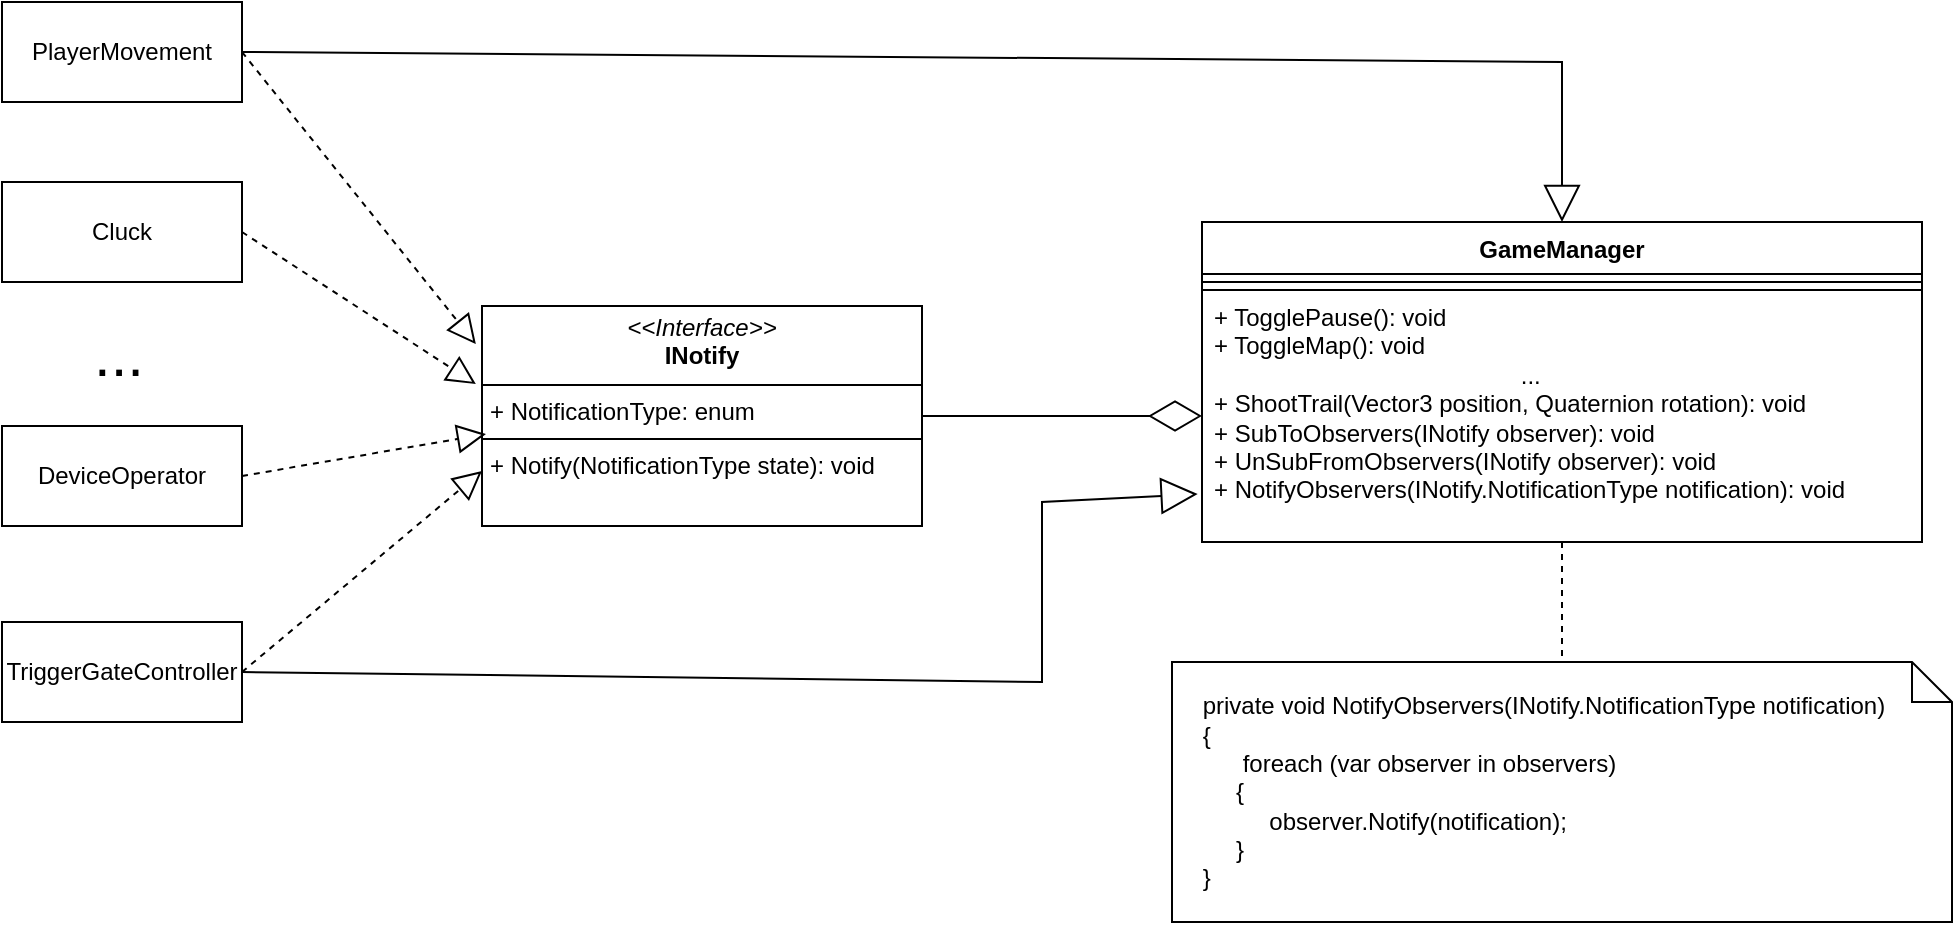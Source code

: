 <mxfile version="26.0.6">
  <diagram name="Page-1" id="tpSyJLsgmVsc1jbeHW1L">
    <mxGraphModel dx="1781" dy="648" grid="1" gridSize="10" guides="1" tooltips="1" connect="1" arrows="1" fold="1" page="1" pageScale="1" pageWidth="827" pageHeight="1169" math="0" shadow="0">
      <root>
        <mxCell id="0" />
        <mxCell id="1" parent="0" />
        <mxCell id="zJ9ajo2LfoPMXh8KIk3o-1" value="GameManager" style="swimlane;fontStyle=1;align=center;verticalAlign=top;childLayout=stackLayout;horizontal=1;startSize=26;horizontalStack=0;resizeParent=1;resizeParentMax=0;resizeLast=0;collapsible=1;marginBottom=0;whiteSpace=wrap;html=1;" vertex="1" parent="1">
          <mxGeometry x="420" y="190" width="360" height="160" as="geometry" />
        </mxCell>
        <mxCell id="zJ9ajo2LfoPMXh8KIk3o-3" value="" style="line;strokeWidth=1;fillColor=default;align=left;verticalAlign=middle;spacingTop=-1;spacingLeft=3;spacingRight=3;rotatable=0;labelPosition=right;points=[];portConstraint=eastwest;strokeColor=inherit;" vertex="1" parent="zJ9ajo2LfoPMXh8KIk3o-1">
          <mxGeometry y="26" width="360" height="8" as="geometry" />
        </mxCell>
        <mxCell id="zJ9ajo2LfoPMXh8KIk3o-4" value="+ TogglePause(): void&lt;div&gt;+ ToggleMap(): void&lt;/div&gt;&lt;div&gt;&lt;span style=&quot;white-space: pre;&quot;&gt;&#x9;&lt;/span&gt;&amp;nbsp; &amp;nbsp; &amp;nbsp; &amp;nbsp; &amp;nbsp; &amp;nbsp; &amp;nbsp; &amp;nbsp; &amp;nbsp; &amp;nbsp; &amp;nbsp; &amp;nbsp; &amp;nbsp; &amp;nbsp; &amp;nbsp; &amp;nbsp; &amp;nbsp; &amp;nbsp; &amp;nbsp; ...&lt;br&gt;&lt;/div&gt;&lt;div&gt;+ ShootTrail(Vector3 position, Quaternion rotation): void&lt;/div&gt;&lt;div&gt;+ SubToObservers(INotify observer): void&lt;/div&gt;&lt;div&gt;+ UnSubFromObservers(INotify observer): void&lt;/div&gt;&lt;div&gt;+ NotifyObservers(INotify.NotificationType notification): void&lt;/div&gt;" style="text;align=left;verticalAlign=top;spacingLeft=4;spacingRight=4;overflow=hidden;rotatable=0;points=[[0,0.5],[1,0.5]];portConstraint=eastwest;whiteSpace=wrap;html=1;fillColor=default;strokeColor=default;" vertex="1" parent="zJ9ajo2LfoPMXh8KIk3o-1">
          <mxGeometry y="34" width="360" height="126" as="geometry" />
        </mxCell>
        <mxCell id="zJ9ajo2LfoPMXh8KIk3o-5" value="&lt;p style=&quot;margin:0px;margin-top:4px;text-align:center;&quot;&gt;&lt;i&gt;&amp;lt;&amp;lt;Interface&amp;gt;&amp;gt;&lt;/i&gt;&lt;br&gt;&lt;b&gt;INotify&lt;/b&gt;&lt;/p&gt;&lt;hr size=&quot;1&quot; style=&quot;border-style:solid;&quot;&gt;&lt;p style=&quot;margin:0px;margin-left:4px;&quot;&gt;+ NotificationType: enum&lt;br&gt;&lt;/p&gt;&lt;hr size=&quot;1&quot; style=&quot;border-style:solid;&quot;&gt;&lt;p style=&quot;margin:0px;margin-left:4px;&quot;&gt;+ Notify(NotificationType state): void&lt;/p&gt;" style="verticalAlign=top;align=left;overflow=fill;html=1;whiteSpace=wrap;" vertex="1" parent="1">
          <mxGeometry x="60" y="232" width="220" height="110" as="geometry" />
        </mxCell>
        <mxCell id="zJ9ajo2LfoPMXh8KIk3o-6" value="&lt;div&gt;&amp;nbsp; &amp;nbsp;&amp;nbsp;&lt;/div&gt;&lt;div&gt;&amp;nbsp; &amp;nbsp; private void NotifyObservers(INotify.NotificationType notification)&lt;/div&gt;&lt;div&gt;&amp;nbsp; &amp;nbsp; {&lt;/div&gt;&lt;div&gt;&amp;nbsp; &amp;nbsp; &amp;nbsp; &amp;nbsp; &amp;nbsp; foreach (var observer in observers)&lt;/div&gt;&lt;div&gt;&amp;nbsp; &amp;nbsp; &amp;nbsp; &amp;nbsp; &amp;nbsp;{&lt;/div&gt;&lt;div&gt;&amp;nbsp; &amp;nbsp; &amp;nbsp; &amp;nbsp; &amp;nbsp; &amp;nbsp; &amp;nbsp; observer.Notify(notification);&lt;/div&gt;&lt;div&gt;&amp;nbsp; &amp;nbsp; &amp;nbsp; &amp;nbsp; &amp;nbsp;}&lt;/div&gt;&lt;div&gt;&amp;nbsp; &amp;nbsp; }&lt;/div&gt;&lt;div&gt;&lt;br&gt;&lt;/div&gt;" style="shape=note;size=20;whiteSpace=wrap;html=1;align=left;" vertex="1" parent="1">
          <mxGeometry x="405" y="410" width="390" height="130" as="geometry" />
        </mxCell>
        <mxCell id="zJ9ajo2LfoPMXh8KIk3o-7" value="" style="endArrow=none;dashed=1;html=1;rounded=0;exitX=0.5;exitY=1;exitDx=0;exitDy=0;exitPerimeter=0;entryX=0.5;entryY=0;entryDx=0;entryDy=0;entryPerimeter=0;" edge="1" parent="1" source="zJ9ajo2LfoPMXh8KIk3o-4" target="zJ9ajo2LfoPMXh8KIk3o-6">
          <mxGeometry width="50" height="50" relative="1" as="geometry">
            <mxPoint x="500" y="360" as="sourcePoint" />
            <mxPoint x="550" y="310" as="targetPoint" />
          </mxGeometry>
        </mxCell>
        <mxCell id="zJ9ajo2LfoPMXh8KIk3o-12" value="Cluck" style="html=1;whiteSpace=wrap;" vertex="1" parent="1">
          <mxGeometry x="-180" y="170" width="120" height="50" as="geometry" />
        </mxCell>
        <mxCell id="zJ9ajo2LfoPMXh8KIk3o-14" value="" style="endArrow=diamondThin;endFill=0;endSize=24;html=1;rounded=0;exitX=1;exitY=0.5;exitDx=0;exitDy=0;entryX=0;entryY=0.5;entryDx=0;entryDy=0;" edge="1" parent="1" source="zJ9ajo2LfoPMXh8KIk3o-5" target="zJ9ajo2LfoPMXh8KIk3o-4">
          <mxGeometry width="160" relative="1" as="geometry">
            <mxPoint x="90" y="360" as="sourcePoint" />
            <mxPoint x="250" y="360" as="targetPoint" />
          </mxGeometry>
        </mxCell>
        <mxCell id="zJ9ajo2LfoPMXh8KIk3o-15" value="" style="endArrow=block;dashed=1;endFill=0;endSize=12;html=1;rounded=0;exitX=1;exitY=0.5;exitDx=0;exitDy=0;entryX=-0.014;entryY=0.355;entryDx=0;entryDy=0;entryPerimeter=0;" edge="1" parent="1" source="zJ9ajo2LfoPMXh8KIk3o-12" target="zJ9ajo2LfoPMXh8KIk3o-5">
          <mxGeometry width="160" relative="1" as="geometry">
            <mxPoint x="-30" y="260" as="sourcePoint" />
            <mxPoint x="250" y="360" as="targetPoint" />
          </mxGeometry>
        </mxCell>
        <mxCell id="zJ9ajo2LfoPMXh8KIk3o-16" value="PlayerMovement" style="html=1;whiteSpace=wrap;" vertex="1" parent="1">
          <mxGeometry x="-180" y="80" width="120" height="50" as="geometry" />
        </mxCell>
        <mxCell id="zJ9ajo2LfoPMXh8KIk3o-17" value="DeviceOperator" style="html=1;whiteSpace=wrap;" vertex="1" parent="1">
          <mxGeometry x="-180" y="292" width="120" height="50" as="geometry" />
        </mxCell>
        <mxCell id="zJ9ajo2LfoPMXh8KIk3o-18" value="TriggerGateController" style="html=1;whiteSpace=wrap;" vertex="1" parent="1">
          <mxGeometry x="-180" y="390" width="120" height="50" as="geometry" />
        </mxCell>
        <mxCell id="zJ9ajo2LfoPMXh8KIk3o-19" value="" style="endArrow=block;dashed=1;endFill=0;endSize=12;html=1;rounded=0;exitX=1;exitY=0.5;exitDx=0;exitDy=0;entryX=-0.014;entryY=0.173;entryDx=0;entryDy=0;entryPerimeter=0;" edge="1" parent="1" source="zJ9ajo2LfoPMXh8KIk3o-16" target="zJ9ajo2LfoPMXh8KIk3o-5">
          <mxGeometry width="160" relative="1" as="geometry">
            <mxPoint x="-50" y="125" as="sourcePoint" />
            <mxPoint x="50" y="220" as="targetPoint" />
          </mxGeometry>
        </mxCell>
        <mxCell id="zJ9ajo2LfoPMXh8KIk3o-20" value="" style="endArrow=block;dashed=1;endFill=0;endSize=12;html=1;rounded=0;exitX=1;exitY=0.5;exitDx=0;exitDy=0;entryX=0.009;entryY=0.582;entryDx=0;entryDy=0;entryPerimeter=0;" edge="1" parent="1" source="zJ9ajo2LfoPMXh8KIk3o-17" target="zJ9ajo2LfoPMXh8KIk3o-5">
          <mxGeometry width="160" relative="1" as="geometry">
            <mxPoint x="-50" y="225" as="sourcePoint" />
            <mxPoint x="68" y="282" as="targetPoint" />
          </mxGeometry>
        </mxCell>
        <mxCell id="zJ9ajo2LfoPMXh8KIk3o-21" value="" style="endArrow=block;dashed=1;endFill=0;endSize=12;html=1;rounded=0;exitX=1;exitY=0.5;exitDx=0;exitDy=0;entryX=0;entryY=0.75;entryDx=0;entryDy=0;" edge="1" parent="1" source="zJ9ajo2LfoPMXh8KIk3o-18" target="zJ9ajo2LfoPMXh8KIk3o-5">
          <mxGeometry width="160" relative="1" as="geometry">
            <mxPoint x="-50" y="327" as="sourcePoint" />
            <mxPoint x="72" y="306" as="targetPoint" />
          </mxGeometry>
        </mxCell>
        <mxCell id="zJ9ajo2LfoPMXh8KIk3o-23" value="..." style="text;strokeColor=none;fillColor=none;spacingLeft=4;spacingRight=4;overflow=hidden;rotatable=0;points=[[0,0.5],[1,0.5]];portConstraint=eastwest;fontSize=30;whiteSpace=wrap;html=1;" vertex="1" parent="1">
          <mxGeometry x="-140" y="232" width="60" height="70" as="geometry" />
        </mxCell>
        <mxCell id="zJ9ajo2LfoPMXh8KIk3o-24" value="" style="endArrow=block;endSize=16;endFill=0;html=1;rounded=0;exitX=1;exitY=0.5;exitDx=0;exitDy=0;entryX=0.5;entryY=0;entryDx=0;entryDy=0;" edge="1" parent="1" source="zJ9ajo2LfoPMXh8KIk3o-16" target="zJ9ajo2LfoPMXh8KIk3o-1">
          <mxGeometry width="160" relative="1" as="geometry">
            <mxPoint x="-50" y="100" as="sourcePoint" />
            <mxPoint x="170" y="100" as="targetPoint" />
            <Array as="points">
              <mxPoint x="600" y="110" />
            </Array>
          </mxGeometry>
        </mxCell>
        <mxCell id="zJ9ajo2LfoPMXh8KIk3o-25" value="" style="endArrow=block;endSize=16;endFill=0;html=1;rounded=0;exitX=1;exitY=0.5;exitDx=0;exitDy=0;entryX=-0.006;entryY=0.81;entryDx=0;entryDy=0;entryPerimeter=0;" edge="1" parent="1" source="zJ9ajo2LfoPMXh8KIk3o-18" target="zJ9ajo2LfoPMXh8KIk3o-4">
          <mxGeometry width="160" relative="1" as="geometry">
            <mxPoint x="-50" y="115" as="sourcePoint" />
            <mxPoint x="610" y="200" as="targetPoint" />
            <Array as="points">
              <mxPoint x="340" y="420" />
              <mxPoint x="340" y="330" />
            </Array>
          </mxGeometry>
        </mxCell>
      </root>
    </mxGraphModel>
  </diagram>
</mxfile>
